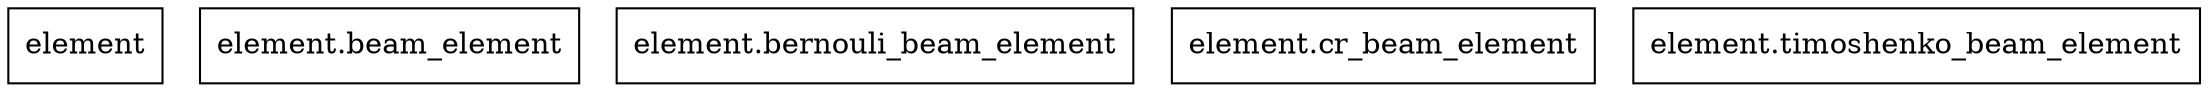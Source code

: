 digraph "packages" {
charset="utf-8"
rankdir=BT
"0" [label="element", shape="box"];
"1" [label="element.beam_element", shape="box"];
"2" [label="element.bernouli_beam_element", shape="box"];
"3" [label="element.cr_beam_element", shape="box"];
"4" [label="element.timoshenko_beam_element", shape="box"];
}
